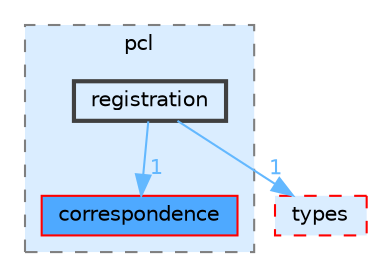 digraph "src/include/cpp-toolbox/pcl/registration"
{
 // LATEX_PDF_SIZE
  bgcolor="transparent";
  edge [fontname=Helvetica,fontsize=10,labelfontname=Helvetica,labelfontsize=10];
  node [fontname=Helvetica,fontsize=10,shape=box,height=0.2,width=0.4];
  compound=true
  subgraph clusterdir_f66d48d75a3d5d9d9a342840712bf869 {
    graph [ bgcolor="#daedff", pencolor="grey50", label="pcl", fontname=Helvetica,fontsize=10 style="filled,dashed", URL="dir_f66d48d75a3d5d9d9a342840712bf869.html",tooltip=""]
  dir_9bd22864257bc944587f30bf5e25cc1c [label="correspondence", fillcolor="#4ea9ff", color="red", style="filled", URL="dir_9bd22864257bc944587f30bf5e25cc1c.html",tooltip=""];
  dir_0bd0c49aa95dc07b46acbdff3f1b0765 [label="registration", fillcolor="#daedff", color="grey25", style="filled,bold", URL="dir_0bd0c49aa95dc07b46acbdff3f1b0765.html",tooltip=""];
  }
  dir_d073c017754f5bdb7e8e1de8ad13b99a [label="types", fillcolor="#daedff", color="red", style="filled,dashed", URL="dir_d073c017754f5bdb7e8e1de8ad13b99a.html",tooltip=""];
  dir_0bd0c49aa95dc07b46acbdff3f1b0765->dir_9bd22864257bc944587f30bf5e25cc1c [headlabel="1", labeldistance=1.5 headhref="dir_000037_000003.html" href="dir_000037_000003.html" color="steelblue1" fontcolor="steelblue1"];
  dir_0bd0c49aa95dc07b46acbdff3f1b0765->dir_d073c017754f5bdb7e8e1de8ad13b99a [headlabel="1", labeldistance=1.5 headhref="dir_000037_000039.html" href="dir_000037_000039.html" color="steelblue1" fontcolor="steelblue1"];
}
